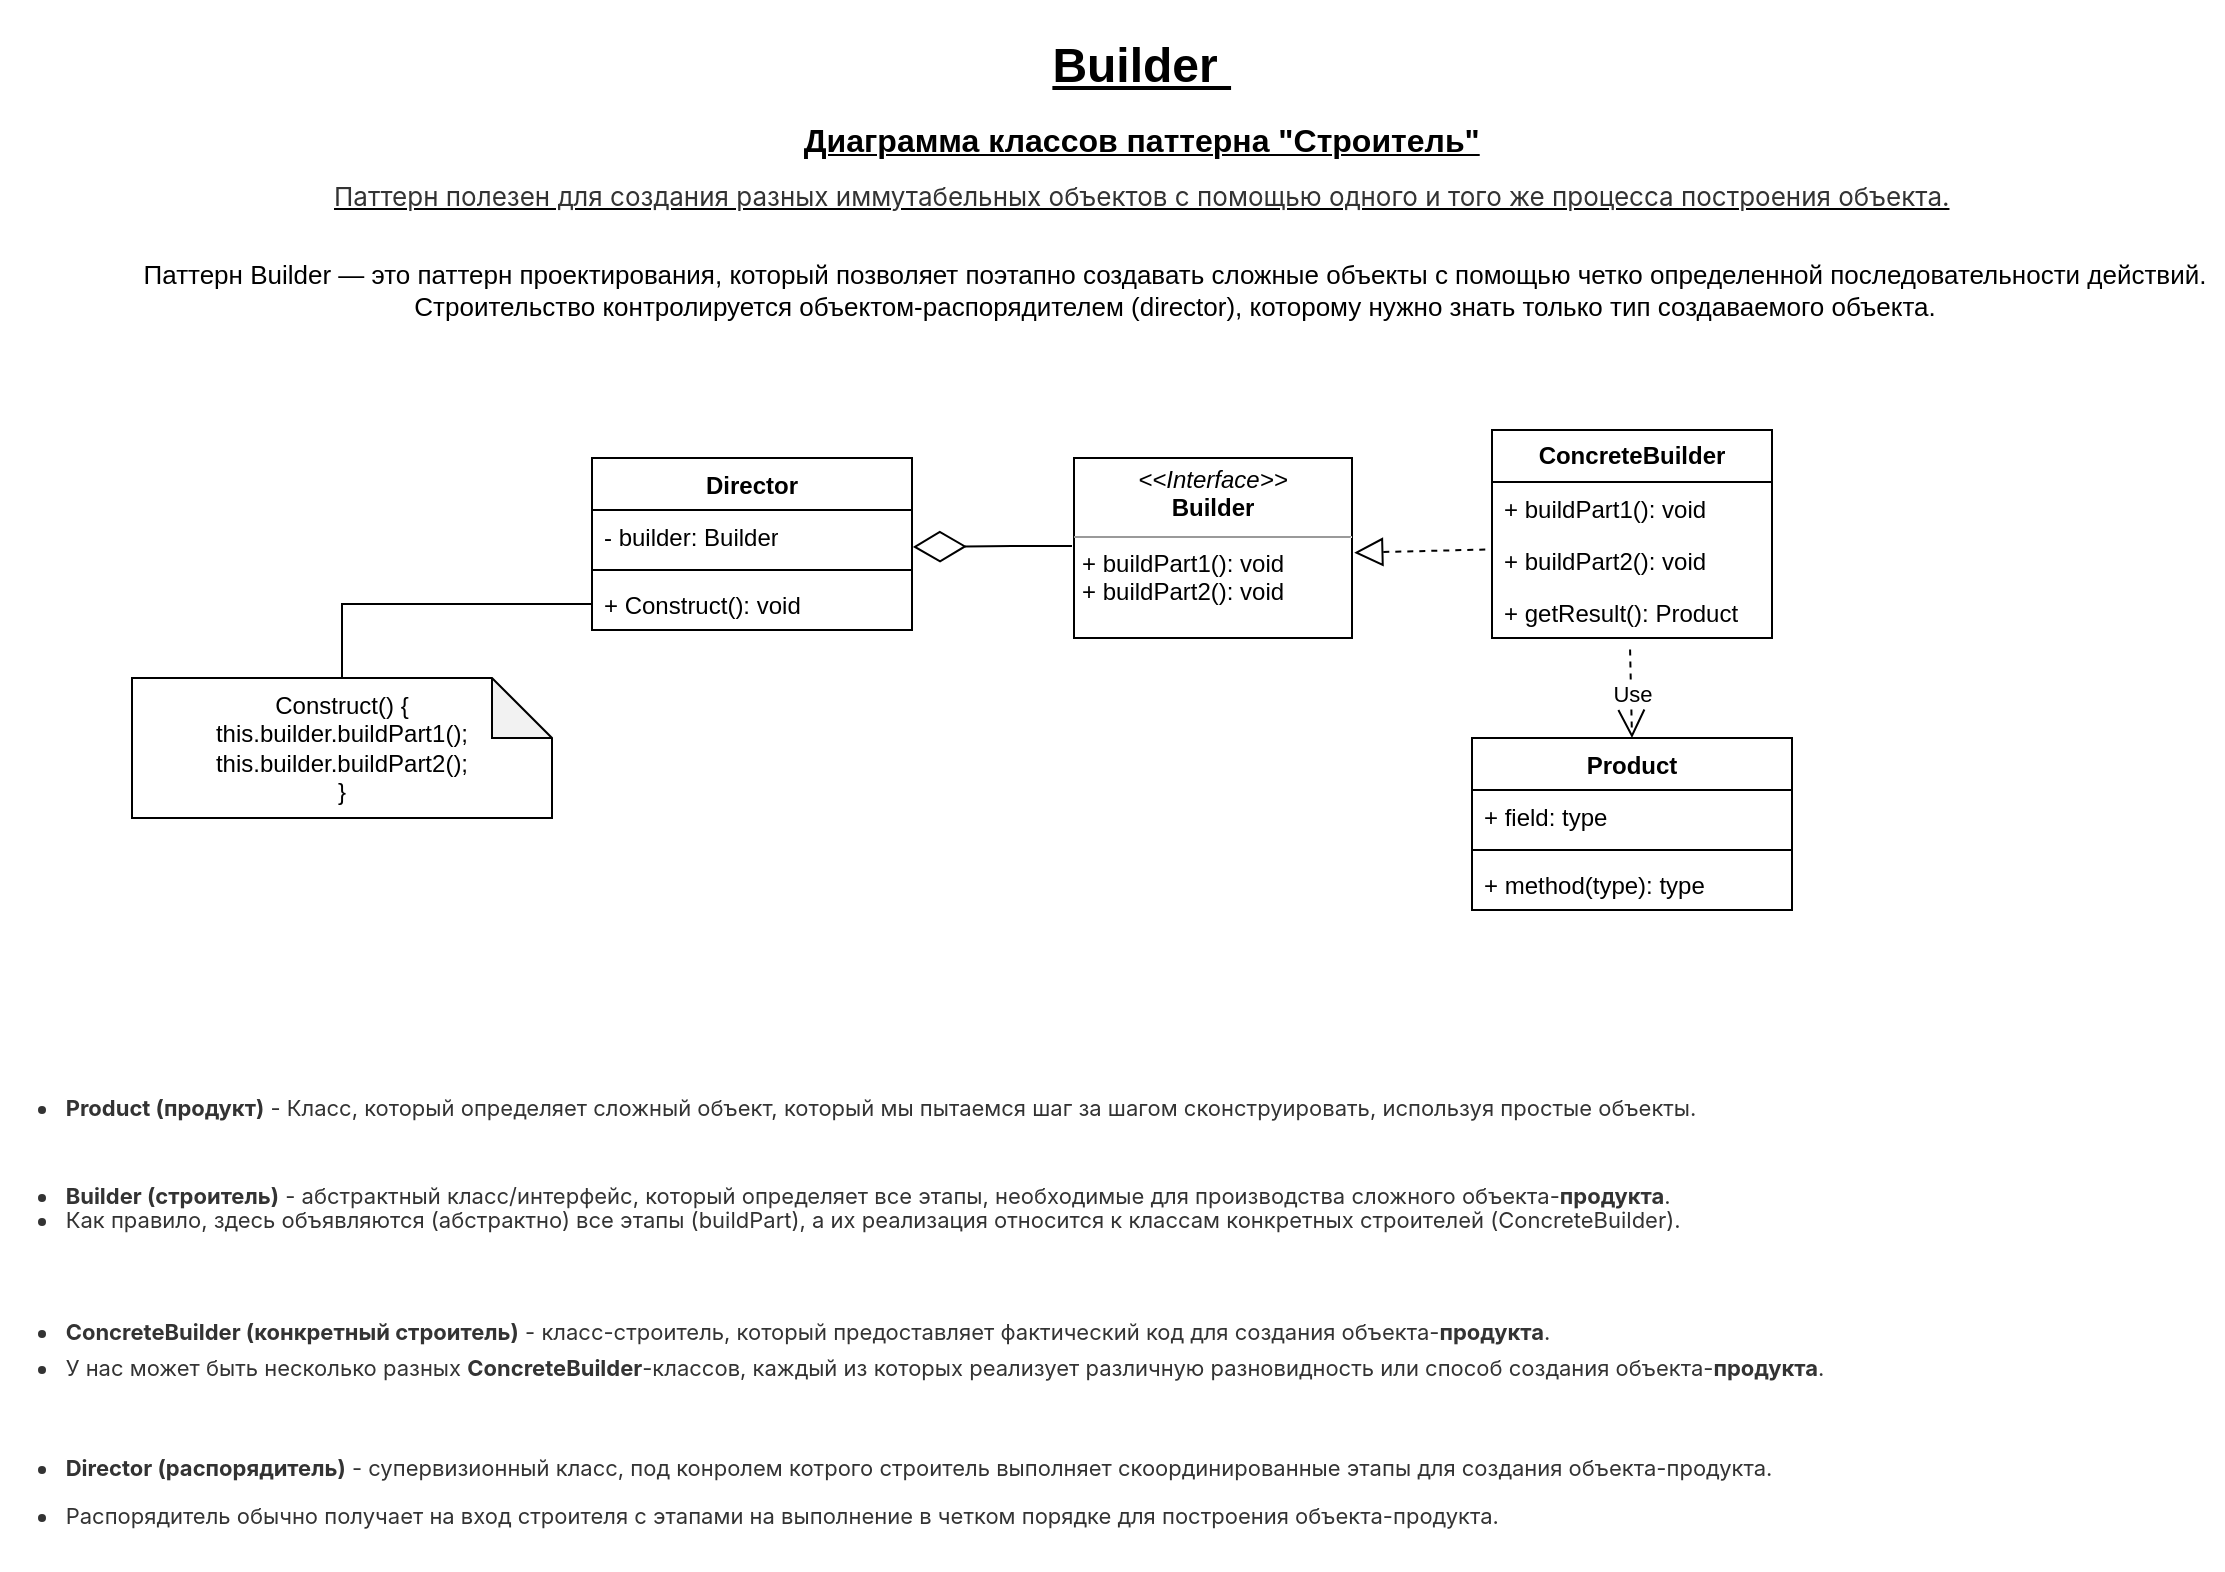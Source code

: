 <mxfile version="21.7.1" type="device">
  <diagram id="Xlj5DF5VULxRk2sPXJ0F" name="Страница 1">
    <mxGraphModel dx="913" dy="464" grid="1" gridSize="10" guides="1" tooltips="1" connect="1" arrows="1" fold="1" page="1" pageScale="1" pageWidth="1169" pageHeight="827" math="0" shadow="0">
      <root>
        <mxCell id="0" />
        <mxCell id="1" parent="0" />
        <mxCell id="myKoFF5S-wWV8nHS5m7I-2" value="&lt;h1 style=&quot;text-align: center; line-height: 120%;&quot;&gt;Builder&amp;nbsp;&lt;br&gt;&lt;/h1&gt;&lt;p style=&quot;text-align: center; line-height: 120%;&quot;&gt;&lt;font style=&quot;font-size: 16px;&quot;&gt;&lt;b&gt;Диаграмма классов паттерна &quot;Cтроитель&quot;&lt;/b&gt;&lt;/font&gt;&lt;/p&gt;&lt;p style=&quot;text-align: center; line-height: 120%;&quot;&gt;&lt;span style=&quot;font-size: 13px; background-color: rgb(255, 255, 255); color: rgb(51, 51, 51); font-family: -apple-system, BlinkMacSystemFont, Arial, sans-serif; text-align: left;&quot;&gt;Паттерн полезен для создания разных иммутабельных объектов с помощью одного и того же процесса построения объекта.&lt;/span&gt;&lt;/p&gt;" style="text;html=1;strokeColor=none;fillColor=none;spacing=5;spacingTop=-20;whiteSpace=wrap;overflow=hidden;rounded=0;fontStyle=4;verticalAlign=middle;horizontal=1;" vertex="1" parent="1">
          <mxGeometry x="145.5" y="40" width="850" height="110" as="geometry" />
        </mxCell>
        <mxCell id="myKoFF5S-wWV8nHS5m7I-3" value="&lt;font style=&quot;font-size: 13px;&quot;&gt;Паттерн Builder — это паттерн проектирования, который позволяет поэтапно создавать сложные объекты с помощью четко определенной последовательности действий. &lt;br&gt;Строительство контролируется объектом-распорядителем (director), которому нужно знать только тип создаваемого объекта.&lt;/font&gt;" style="text;html=1;align=center;verticalAlign=middle;resizable=0;points=[];autosize=1;strokeColor=none;fillColor=none;" vertex="1" parent="1">
          <mxGeometry x="45.5" y="150" width="1050" height="40" as="geometry" />
        </mxCell>
        <mxCell id="myKoFF5S-wWV8nHS5m7I-4" value="Director" style="swimlane;fontStyle=1;align=center;verticalAlign=top;childLayout=stackLayout;horizontal=1;startSize=26;horizontalStack=0;resizeParent=1;resizeParentMax=0;resizeLast=0;collapsible=1;marginBottom=0;whiteSpace=wrap;html=1;" vertex="1" parent="1">
          <mxGeometry x="280" y="254" width="160" height="86" as="geometry" />
        </mxCell>
        <mxCell id="myKoFF5S-wWV8nHS5m7I-5" value="- builder: Builder" style="text;strokeColor=none;fillColor=none;align=left;verticalAlign=top;spacingLeft=4;spacingRight=4;overflow=hidden;rotatable=0;points=[[0,0.5],[1,0.5]];portConstraint=eastwest;whiteSpace=wrap;html=1;" vertex="1" parent="myKoFF5S-wWV8nHS5m7I-4">
          <mxGeometry y="26" width="160" height="26" as="geometry" />
        </mxCell>
        <mxCell id="myKoFF5S-wWV8nHS5m7I-6" value="" style="line;strokeWidth=1;fillColor=none;align=left;verticalAlign=middle;spacingTop=-1;spacingLeft=3;spacingRight=3;rotatable=0;labelPosition=right;points=[];portConstraint=eastwest;strokeColor=inherit;" vertex="1" parent="myKoFF5S-wWV8nHS5m7I-4">
          <mxGeometry y="52" width="160" height="8" as="geometry" />
        </mxCell>
        <mxCell id="myKoFF5S-wWV8nHS5m7I-7" value="+ Construct(): void" style="text;strokeColor=none;fillColor=none;align=left;verticalAlign=top;spacingLeft=4;spacingRight=4;overflow=hidden;rotatable=0;points=[[0,0.5],[1,0.5]];portConstraint=eastwest;whiteSpace=wrap;html=1;" vertex="1" parent="myKoFF5S-wWV8nHS5m7I-4">
          <mxGeometry y="60" width="160" height="26" as="geometry" />
        </mxCell>
        <mxCell id="myKoFF5S-wWV8nHS5m7I-9" value="&lt;p style=&quot;margin:0px;margin-top:4px;text-align:center;&quot;&gt;&lt;i&gt;&amp;lt;&amp;lt;Interface&amp;gt;&amp;gt;&lt;/i&gt;&lt;br&gt;&lt;b&gt;Builder&lt;/b&gt;&lt;/p&gt;&lt;hr size=&quot;1&quot;&gt;&lt;p style=&quot;margin:0px;margin-left:4px;&quot;&gt;+ buildPart1(): void&lt;br&gt;+ buildPart2(): void&lt;/p&gt;" style="verticalAlign=top;align=left;overflow=fill;fontSize=12;fontFamily=Helvetica;html=1;whiteSpace=wrap;" vertex="1" parent="1">
          <mxGeometry x="521" y="254" width="139" height="90" as="geometry" />
        </mxCell>
        <mxCell id="myKoFF5S-wWV8nHS5m7I-16" value="" style="endArrow=diamondThin;endFill=0;endSize=24;html=1;rounded=0;entryX=1.003;entryY=0.711;entryDx=0;entryDy=0;entryPerimeter=0;" edge="1" parent="1" target="myKoFF5S-wWV8nHS5m7I-5">
          <mxGeometry width="160" relative="1" as="geometry">
            <mxPoint x="520" y="298" as="sourcePoint" />
            <mxPoint x="440" y="297" as="targetPoint" />
            <Array as="points">
              <mxPoint x="500" y="298" />
              <mxPoint x="490" y="298" />
            </Array>
          </mxGeometry>
        </mxCell>
        <mxCell id="myKoFF5S-wWV8nHS5m7I-21" value="" style="endArrow=block;dashed=1;endFill=0;endSize=12;html=1;rounded=0;exitX=-0.024;exitY=0.299;exitDx=0;exitDy=0;exitPerimeter=0;entryX=1.008;entryY=0.526;entryDx=0;entryDy=0;entryPerimeter=0;" edge="1" parent="1" source="myKoFF5S-wWV8nHS5m7I-40" target="myKoFF5S-wWV8nHS5m7I-9">
          <mxGeometry width="160" relative="1" as="geometry">
            <mxPoint x="719.68" y="278.54" as="sourcePoint" />
            <mxPoint x="690" y="234" as="targetPoint" />
          </mxGeometry>
        </mxCell>
        <mxCell id="myKoFF5S-wWV8nHS5m7I-28" value="Product&lt;br&gt;" style="swimlane;fontStyle=1;align=center;verticalAlign=top;childLayout=stackLayout;horizontal=1;startSize=26;horizontalStack=0;resizeParent=1;resizeParentMax=0;resizeLast=0;collapsible=1;marginBottom=0;whiteSpace=wrap;html=1;" vertex="1" parent="1">
          <mxGeometry x="720" y="394" width="160" height="86" as="geometry">
            <mxRectangle x="700" y="440" width="90" height="30" as="alternateBounds" />
          </mxGeometry>
        </mxCell>
        <mxCell id="myKoFF5S-wWV8nHS5m7I-29" value="+ field: type" style="text;strokeColor=none;fillColor=none;align=left;verticalAlign=top;spacingLeft=4;spacingRight=4;overflow=hidden;rotatable=0;points=[[0,0.5],[1,0.5]];portConstraint=eastwest;whiteSpace=wrap;html=1;" vertex="1" parent="myKoFF5S-wWV8nHS5m7I-28">
          <mxGeometry y="26" width="160" height="26" as="geometry" />
        </mxCell>
        <mxCell id="myKoFF5S-wWV8nHS5m7I-30" value="" style="line;strokeWidth=1;fillColor=none;align=left;verticalAlign=middle;spacingTop=-1;spacingLeft=3;spacingRight=3;rotatable=0;labelPosition=right;points=[];portConstraint=eastwest;strokeColor=inherit;" vertex="1" parent="myKoFF5S-wWV8nHS5m7I-28">
          <mxGeometry y="52" width="160" height="8" as="geometry" />
        </mxCell>
        <mxCell id="myKoFF5S-wWV8nHS5m7I-31" value="+ method(type): type" style="text;strokeColor=none;fillColor=none;align=left;verticalAlign=top;spacingLeft=4;spacingRight=4;overflow=hidden;rotatable=0;points=[[0,0.5],[1,0.5]];portConstraint=eastwest;whiteSpace=wrap;html=1;" vertex="1" parent="myKoFF5S-wWV8nHS5m7I-28">
          <mxGeometry y="60" width="160" height="26" as="geometry" />
        </mxCell>
        <mxCell id="myKoFF5S-wWV8nHS5m7I-32" value="Use" style="endArrow=open;endSize=12;dashed=1;html=1;rounded=0;exitX=0.494;exitY=1.096;exitDx=0;exitDy=0;exitPerimeter=0;entryX=0.5;entryY=0;entryDx=0;entryDy=0;" edge="1" parent="1" target="myKoFF5S-wWV8nHS5m7I-28">
          <mxGeometry width="160" relative="1" as="geometry">
            <mxPoint x="799.04" y="349.76" as="sourcePoint" />
            <mxPoint x="700" y="384" as="targetPoint" />
          </mxGeometry>
        </mxCell>
        <mxCell id="myKoFF5S-wWV8nHS5m7I-33" value="Construct() {&lt;br&gt;this.builder.buildPart1();&lt;br&gt;this.builder.buildPart2();&lt;br&gt;}" style="shape=note;whiteSpace=wrap;html=1;backgroundOutline=1;darkOpacity=0.05;" vertex="1" parent="1">
          <mxGeometry x="50" y="364" width="210" height="70" as="geometry" />
        </mxCell>
        <mxCell id="myKoFF5S-wWV8nHS5m7I-35" value="" style="endArrow=none;html=1;rounded=0;exitX=0.5;exitY=0;exitDx=0;exitDy=0;exitPerimeter=0;entryX=0;entryY=0.5;entryDx=0;entryDy=0;" edge="1" parent="1" source="myKoFF5S-wWV8nHS5m7I-33" target="myKoFF5S-wWV8nHS5m7I-7">
          <mxGeometry width="50" height="50" relative="1" as="geometry">
            <mxPoint x="390" y="404" as="sourcePoint" />
            <mxPoint x="440" y="354" as="targetPoint" />
            <Array as="points">
              <mxPoint x="155" y="327" />
            </Array>
          </mxGeometry>
        </mxCell>
        <mxCell id="myKoFF5S-wWV8nHS5m7I-38" value="&lt;b&gt;ConcreteBuilder&lt;/b&gt;" style="swimlane;fontStyle=0;childLayout=stackLayout;horizontal=1;startSize=26;fillColor=none;horizontalStack=0;resizeParent=1;resizeParentMax=0;resizeLast=0;collapsible=1;marginBottom=0;whiteSpace=wrap;html=1;" vertex="1" parent="1">
          <mxGeometry x="730" y="240" width="140" height="104" as="geometry" />
        </mxCell>
        <mxCell id="myKoFF5S-wWV8nHS5m7I-39" value="+ buildPart1(): void" style="text;strokeColor=none;fillColor=none;align=left;verticalAlign=top;spacingLeft=4;spacingRight=4;overflow=hidden;rotatable=0;points=[[0,0.5],[1,0.5]];portConstraint=eastwest;whiteSpace=wrap;html=1;" vertex="1" parent="myKoFF5S-wWV8nHS5m7I-38">
          <mxGeometry y="26" width="140" height="26" as="geometry" />
        </mxCell>
        <mxCell id="myKoFF5S-wWV8nHS5m7I-40" value="+ buildPart2(): void" style="text;strokeColor=none;fillColor=none;align=left;verticalAlign=top;spacingLeft=4;spacingRight=4;overflow=hidden;rotatable=0;points=[[0,0.5],[1,0.5]];portConstraint=eastwest;whiteSpace=wrap;html=1;" vertex="1" parent="myKoFF5S-wWV8nHS5m7I-38">
          <mxGeometry y="52" width="140" height="26" as="geometry" />
        </mxCell>
        <mxCell id="myKoFF5S-wWV8nHS5m7I-41" value="+ getResult(): Product" style="text;strokeColor=none;fillColor=none;align=left;verticalAlign=top;spacingLeft=4;spacingRight=4;overflow=hidden;rotatable=0;points=[[0,0.5],[1,0.5]];portConstraint=eastwest;whiteSpace=wrap;html=1;" vertex="1" parent="myKoFF5S-wWV8nHS5m7I-38">
          <mxGeometry y="78" width="140" height="26" as="geometry" />
        </mxCell>
        <mxCell id="myKoFF5S-wWV8nHS5m7I-42" value="&lt;ul style=&quot;transition: opacity 0.2s ease-in-out 0s, color 0.2s ease-in-out 0s, text-decoration 0.2s ease-in-out 0s, background-color 0.2s ease-in-out 0s, -webkit-text-decoration 0.2s ease-in-out 0s; quotes: &amp;quot;«&amp;quot; &amp;quot;»&amp;quot;; padding-inline-start: 32px; margin-top: 32px; color: rgb(51, 51, 51); font-family: -apple-system, BlinkMacSystemFont, Arial, sans-serif; font-size: 11px; text-align: start; background-color: rgb(255, 255, 255); line-height: 0%;&quot;&gt;&lt;li style=&quot;transition: opacity 0.2s ease-in-out 0s, color 0.2s ease-in-out 0s, text-decoration 0.2s ease-in-out 0s, background-color 0.2s ease-in-out 0s, -webkit-text-decoration 0.2s ease-in-out 0s; quotes: &amp;quot;«&amp;quot; &amp;quot;»&amp;quot;; line-height: 1.5rem; margin: 0px; padding: 0px; font-size: 11px;&quot;&gt;&lt;p style=&quot;transition: opacity 0.2s ease-in-out 0s, color 0.2s ease-in-out 0s, text-decoration 0.2s ease-in-out 0s, background-color 0.2s ease-in-out 0s, -webkit-text-decoration 0.2s ease-in-out 0s; quotes: &amp;quot;«&amp;quot; &amp;quot;»&amp;quot;; margin: 0px; padding: 0px; font-size: 11px; line-height: 0%;&quot;&gt;&lt;b&gt;Product (продукт)&lt;/b&gt;&amp;nbsp;- Класс, который определяет сложный объект, который мы пытаемся шаг за шагом сконструировать, используя простые объекты.&lt;/p&gt;&lt;/li&gt;&lt;/ul&gt;&lt;ul style=&quot;transition: opacity 0.2s ease-in-out 0s, color 0.2s ease-in-out 0s, text-decoration 0.2s ease-in-out 0s, background-color 0.2s ease-in-out 0s, -webkit-text-decoration 0.2s ease-in-out 0s; quotes: &amp;quot;«&amp;quot; &amp;quot;»&amp;quot;; padding-inline-start: 32px; margin-top: 32px; color: rgb(51, 51, 51); font-family: -apple-system, BlinkMacSystemFont, Arial, sans-serif; font-size: 11px; text-align: start; background-color: rgb(255, 255, 255); line-height: 0%;&quot;&gt;&lt;li style=&quot;transition: opacity 0.2s ease-in-out 0s, color 0.2s ease-in-out 0s, text-decoration 0.2s ease-in-out 0s, background-color 0.2s ease-in-out 0s, -webkit-text-decoration 0.2s ease-in-out 0s; quotes: &amp;quot;«&amp;quot; &amp;quot;»&amp;quot;; line-height: 1.5rem; margin: 0px; padding: 0px; font-size: 11px;&quot;&gt;&lt;p style=&quot;transition: opacity 0.2s ease-in-out 0s, color 0.2s ease-in-out 0s, text-decoration 0.2s ease-in-out 0s, background-color 0.2s ease-in-out 0s, -webkit-text-decoration 0.2s ease-in-out 0s; quotes: &amp;quot;«&amp;quot; &amp;quot;»&amp;quot;; margin: 0px; padding: 0px; font-size: 11px; line-height: 0%;&quot;&gt;&lt;span style=&quot;transition: opacity 0.2s ease-in-out 0s, color 0.2s ease-in-out 0s, text-decoration 0.2s ease-in-out 0s, background-color 0.2s ease-in-out 0s, -webkit-text-decoration 0.2s ease-in-out 0s; font-weight: bolder; quotes: &amp;quot;«&amp;quot; &amp;quot;»&amp;quot;; -webkit-font-smoothing: antialiased; font-size: 11px;&quot;&gt;Builder (строитель)&lt;/span&gt;&amp;nbsp;- абстрактный класс/интерфейс, который определяет все этапы, необходимые для производства сложного объекта-&lt;span style=&quot;transition: opacity 0.2s ease-in-out 0s, color 0.2s ease-in-out 0s, text-decoration 0.2s ease-in-out 0s, background-color 0.2s ease-in-out 0s, -webkit-text-decoration 0.2s ease-in-out 0s; font-weight: bolder; quotes: &amp;quot;«&amp;quot; &amp;quot;»&amp;quot;; -webkit-font-smoothing: antialiased; font-size: 11px;&quot;&gt;продукта&lt;/span&gt;.&amp;nbsp;&lt;/p&gt;&lt;/li&gt;&lt;li style=&quot;transition: opacity 0.2s ease-in-out 0s, color 0.2s ease-in-out 0s, text-decoration 0.2s ease-in-out 0s, background-color 0.2s ease-in-out 0s, -webkit-text-decoration 0.2s ease-in-out 0s; quotes: &amp;quot;«&amp;quot; &amp;quot;»&amp;quot;; line-height: 1.5rem; margin: 0px; padding: 0px; font-size: 11px;&quot;&gt;&lt;p style=&quot;transition: opacity 0.2s ease-in-out 0s, color 0.2s ease-in-out 0s, text-decoration 0.2s ease-in-out 0s, background-color 0.2s ease-in-out 0s, -webkit-text-decoration 0.2s ease-in-out 0s; quotes: &amp;quot;«&amp;quot; &amp;quot;»&amp;quot;; margin: 0px; padding: 0px; font-size: 11px; line-height: 1.5rem;&quot;&gt;&lt;span style=&quot;font-size: 11px;&quot;&gt;Как правило, здесь объявляются (абстрактно) все этапы (buildPart), а их реализация относится к классам конкретных строителей (ConcreteBuilder).&lt;/span&gt;&lt;/p&gt;&lt;/li&gt;&lt;/ul&gt;&lt;ul style=&quot;transition: opacity 0.2s ease-in-out 0s, color 0.2s ease-in-out 0s, text-decoration 0.2s ease-in-out 0s, background-color 0.2s ease-in-out 0s, -webkit-text-decoration 0.2s ease-in-out 0s; quotes: &amp;quot;«&amp;quot; &amp;quot;»&amp;quot;; padding-inline-start: 32px; margin-top: 32px; color: rgb(51, 51, 51); font-family: -apple-system, BlinkMacSystemFont, Arial, sans-serif; font-size: 11px; text-align: start; background-color: rgb(255, 255, 255); line-height: 100%;&quot;&gt;&lt;li style=&quot;transition: opacity 0.2s ease-in-out 0s, color 0.2s ease-in-out 0s, text-decoration 0.2s ease-in-out 0s, background-color 0.2s ease-in-out 0s, -webkit-text-decoration 0.2s ease-in-out 0s; quotes: &amp;quot;«&amp;quot; &amp;quot;»&amp;quot;; line-height: 1.5rem; margin: 0px; padding: 0px; font-size: 11px;&quot;&gt;&lt;p style=&quot;transition: opacity 0.2s ease-in-out 0s, color 0.2s ease-in-out 0s, text-decoration 0.2s ease-in-out 0s, background-color 0.2s ease-in-out 0s, -webkit-text-decoration 0.2s ease-in-out 0s; quotes: &amp;quot;«&amp;quot; &amp;quot;»&amp;quot;; margin: 0px; padding: 0px; font-size: 11px; line-height: 100%;&quot;&gt;&lt;span style=&quot;transition: opacity 0.2s ease-in-out 0s, color 0.2s ease-in-out 0s, text-decoration 0.2s ease-in-out 0s, background-color 0.2s ease-in-out 0s, -webkit-text-decoration 0.2s ease-in-out 0s; font-weight: bolder; quotes: &amp;quot;«&amp;quot; &amp;quot;»&amp;quot;; -webkit-font-smoothing: antialiased; font-size: 11px;&quot;&gt;ConcreteBuilder (конкретный строитель)&lt;/span&gt;&amp;nbsp;- класс-строитель, который предоставляет фактический код для создания объекта-&lt;span style=&quot;transition: opacity 0.2s ease-in-out 0s, color 0.2s ease-in-out 0s, text-decoration 0.2s ease-in-out 0s, background-color 0.2s ease-in-out 0s, -webkit-text-decoration 0.2s ease-in-out 0s; font-weight: bolder; quotes: &amp;quot;«&amp;quot; &amp;quot;»&amp;quot;; -webkit-font-smoothing: antialiased; font-size: 11px;&quot;&gt;продукта&lt;/span&gt;.&amp;nbsp;&lt;/p&gt;&lt;/li&gt;&lt;li style=&quot;transition: opacity 0.2s ease-in-out 0s, color 0.2s ease-in-out 0s, text-decoration 0.2s ease-in-out 0s, background-color 0.2s ease-in-out 0s, -webkit-text-decoration 0.2s ease-in-out 0s; quotes: &amp;quot;«&amp;quot; &amp;quot;»&amp;quot;; line-height: 1.5rem; margin: 0px; padding: 0px; font-size: 11px;&quot;&gt;&lt;p style=&quot;transition: opacity 0.2s ease-in-out 0s, color 0.2s ease-in-out 0s, text-decoration 0.2s ease-in-out 0s, background-color 0.2s ease-in-out 0s, -webkit-text-decoration 0.2s ease-in-out 0s; quotes: &amp;quot;«&amp;quot; &amp;quot;»&amp;quot;; margin: 0px; padding: 0px; font-size: 11px; line-height: 100%;&quot;&gt;У нас может быть несколько разных&amp;nbsp;&lt;span style=&quot;transition: opacity 0.2s ease-in-out 0s, color 0.2s ease-in-out 0s, text-decoration 0.2s ease-in-out 0s, background-color 0.2s ease-in-out 0s, -webkit-text-decoration 0.2s ease-in-out 0s; font-weight: bolder; quotes: &amp;quot;«&amp;quot; &amp;quot;»&amp;quot;; -webkit-font-smoothing: antialiased; font-size: 11px;&quot;&gt;ConcreteBuilder&lt;/span&gt;-классов, каждый из которых реализует различную разновидность или способ создания объекта-&lt;span style=&quot;transition: opacity 0.2s ease-in-out 0s, color 0.2s ease-in-out 0s, text-decoration 0.2s ease-in-out 0s, background-color 0.2s ease-in-out 0s, -webkit-text-decoration 0.2s ease-in-out 0s; font-weight: bolder; quotes: &amp;quot;«&amp;quot; &amp;quot;»&amp;quot;; -webkit-font-smoothing: antialiased; font-size: 11px;&quot;&gt;продукта&lt;/span&gt;.&lt;/p&gt;&lt;/li&gt;&lt;/ul&gt;&lt;ul style=&quot;transition: opacity 0.2s ease-in-out 0s, color 0.2s ease-in-out 0s, text-decoration 0.2s ease-in-out 0s, background-color 0.2s ease-in-out 0s, -webkit-text-decoration 0.2s ease-in-out 0s; quotes: &amp;quot;«&amp;quot; &amp;quot;»&amp;quot;; padding-inline-start: 32px; margin-top: 32px; color: rgb(51, 51, 51); font-family: -apple-system, BlinkMacSystemFont, Arial, sans-serif; font-size: 11px; text-align: start; background-color: rgb(255, 255, 255);&quot;&gt;&lt;li style=&quot;transition: opacity 0.2s ease-in-out 0s, color 0.2s ease-in-out 0s, text-decoration 0.2s ease-in-out 0s, background-color 0.2s ease-in-out 0s, -webkit-text-decoration 0.2s ease-in-out 0s; quotes: &amp;quot;«&amp;quot; &amp;quot;»&amp;quot;; line-height: 1.5rem; margin: 0px; padding: 0px; font-size: 11px;&quot;&gt;&lt;p style=&quot;transition: opacity 0.2s ease-in-out 0s, color 0.2s ease-in-out 0s, text-decoration 0.2s ease-in-out 0s, background-color 0.2s ease-in-out 0s, -webkit-text-decoration 0.2s ease-in-out 0s; quotes: &amp;quot;«&amp;quot; &amp;quot;»&amp;quot;; margin: 0px; padding: 0px; font-size: 11px; line-height: 1.5rem;&quot;&gt;&lt;span style=&quot;transition: opacity 0.2s ease-in-out 0s, color 0.2s ease-in-out 0s, text-decoration 0.2s ease-in-out 0s, background-color 0.2s ease-in-out 0s, -webkit-text-decoration 0.2s ease-in-out 0s; font-weight: bolder; quotes: &amp;quot;«&amp;quot; &amp;quot;»&amp;quot;; -webkit-font-smoothing: antialiased; font-size: 11px;&quot;&gt;Director (распорядитель)&lt;/span&gt;&amp;nbsp;- супервизионный класс, под конролем котрого строитель выполняет скоординированные этапы для создания объекта-продукта.&amp;nbsp;&lt;/p&gt;&lt;/li&gt;&lt;li style=&quot;transition: opacity 0.2s ease-in-out 0s, color 0.2s ease-in-out 0s, text-decoration 0.2s ease-in-out 0s, background-color 0.2s ease-in-out 0s, -webkit-text-decoration 0.2s ease-in-out 0s; quotes: &amp;quot;«&amp;quot; &amp;quot;»&amp;quot;; line-height: 1.5rem; margin: 0px; padding: 0px; font-size: 11px;&quot;&gt;&lt;p style=&quot;transition: opacity 0.2s ease-in-out 0s, color 0.2s ease-in-out 0s, text-decoration 0.2s ease-in-out 0s, background-color 0.2s ease-in-out 0s, -webkit-text-decoration 0.2s ease-in-out 0s; quotes: &amp;quot;«&amp;quot; &amp;quot;»&amp;quot;; margin: 0px; padding: 0px; font-size: 11px; line-height: 1.5rem;&quot;&gt;Распорядитель обычно получает на вход строителя с этапами на выполнение в четком порядке для построения объекта-продукта.&lt;/p&gt;&lt;/li&gt;&lt;/ul&gt;" style="text;html=1;align=center;verticalAlign=middle;resizable=0;points=[];autosize=1;strokeColor=none;fillColor=none;fontSize=11;" vertex="1" parent="1">
          <mxGeometry y="530" width="880" height="280" as="geometry" />
        </mxCell>
      </root>
    </mxGraphModel>
  </diagram>
</mxfile>
